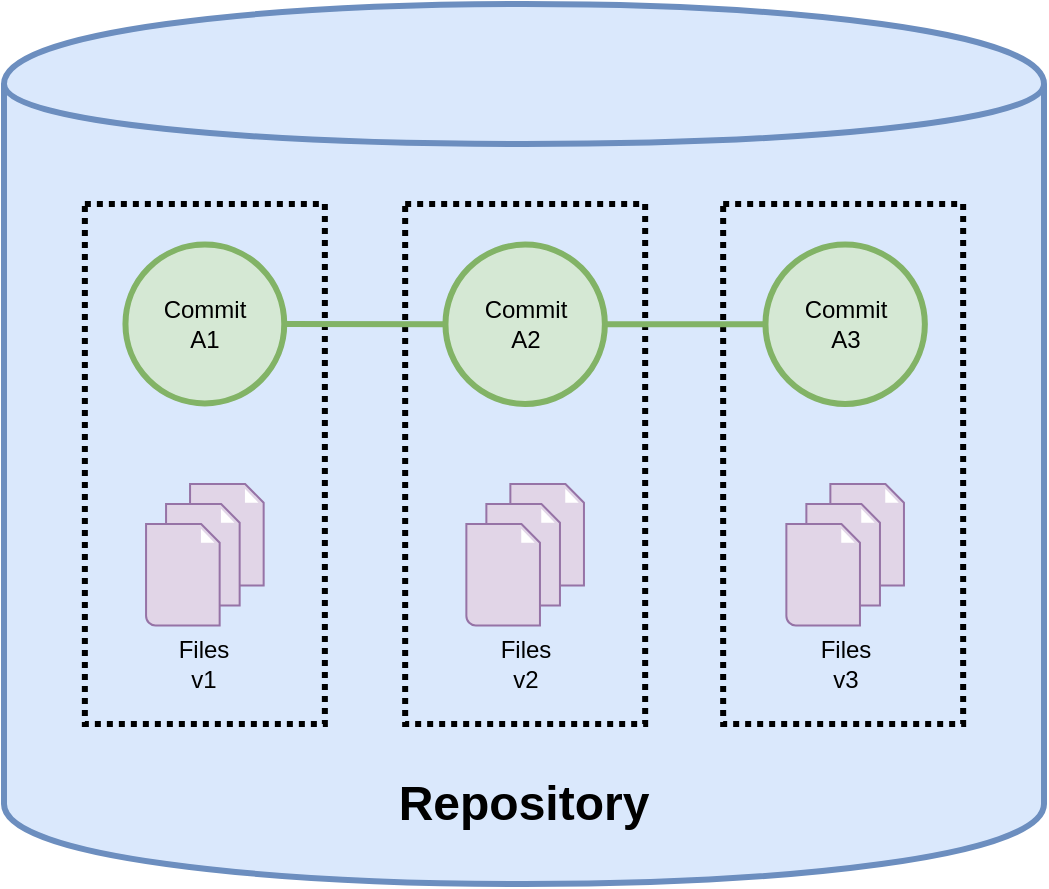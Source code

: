<mxfile version="13.5.1" type="device"><diagram id="1vah80A7K6ktCt1jhF-4" name="Page-1"><mxGraphModel dx="1106" dy="1003" grid="1" gridSize="10" guides="1" tooltips="1" connect="1" arrows="1" fold="1" page="1" pageScale="1" pageWidth="850" pageHeight="1100" background="#ffffff" math="0" shadow="0"><root><mxCell id="0"/><mxCell id="1" parent="0"/><mxCell id="10" value="&lt;h1&gt;&lt;br&gt;&lt;/h1&gt;" style="shape=cylinder;whiteSpace=wrap;html=1;boundedLbl=1;strokeWidth=3;align=left;fillColor=#dae8fc;strokeColor=#6c8ebf;" parent="1" vertex="1"><mxGeometry x="40" y="40" width="520" height="440" as="geometry"/></mxCell><mxCell id="GAF7Az4xLPFggu_e14xt-13" value="" style="rounded=0;whiteSpace=wrap;html=1;strokeWidth=3;dashed=1;dashPattern=1 1;fillColor=none;" parent="1" vertex="1"><mxGeometry x="399.58" y="140" width="120" height="260" as="geometry"/></mxCell><mxCell id="GAF7Az4xLPFggu_e14xt-12" value="" style="rounded=0;whiteSpace=wrap;html=1;strokeWidth=3;dashed=1;dashPattern=1 1;fillColor=none;" parent="1" vertex="1"><mxGeometry x="240.58" y="140" width="120" height="260" as="geometry"/></mxCell><mxCell id="GAF7Az4xLPFggu_e14xt-11" value="" style="rounded=0;whiteSpace=wrap;html=1;strokeWidth=3;dashed=1;dashPattern=1 1;fillColor=none;" parent="1" vertex="1"><mxGeometry x="80.43" y="140" width="120" height="260" as="geometry"/></mxCell><mxCell id="2" value="Commit&lt;br&gt;A1" style="ellipse;whiteSpace=wrap;html=1;aspect=fixed;strokeWidth=3;fillColor=#d5e8d4;strokeColor=#82b366;" parent="1" vertex="1"><mxGeometry x="100.73" y="160.3" width="79.4" height="79.4" as="geometry"/></mxCell><mxCell id="3" value="Commit&lt;br&gt;A2" style="ellipse;whiteSpace=wrap;html=1;aspect=fixed;strokeWidth=3;fillColor=#d5e8d4;strokeColor=#82b366;" parent="1" vertex="1"><mxGeometry x="260.73" y="160.3" width="79.7" height="79.7" as="geometry"/></mxCell><mxCell id="4" value="Commit&lt;br&gt;A3" style="ellipse;whiteSpace=wrap;html=1;aspect=fixed;strokeWidth=3;fillColor=#d5e8d4;strokeColor=#82b366;" parent="1" vertex="1"><mxGeometry x="420.73" y="160.3" width="79.7" height="79.7" as="geometry"/></mxCell><mxCell id="8" value="" style="endArrow=none;html=1;entryX=0;entryY=0.5;exitX=1;exitY=0.5;strokeWidth=3;endFill=0;fillColor=#d5e8d4;strokeColor=#82b366;" parent="1" source="3" target="4" edge="1"><mxGeometry width="50" height="50" relative="1" as="geometry"><mxPoint x="150.73" y="290" as="sourcePoint"/><mxPoint x="200.73" y="240" as="targetPoint"/></mxGeometry></mxCell><mxCell id="9" value="" style="endArrow=none;html=1;strokeWidth=3;entryX=0;entryY=0.5;exitX=1;exitY=0.5;fillColor=#d5e8d4;strokeColor=#82b366;" parent="1" source="2" target="3" edge="1"><mxGeometry width="50" height="50" relative="1" as="geometry"><mxPoint x="150.73" y="290" as="sourcePoint"/><mxPoint x="200.73" y="240" as="targetPoint"/></mxGeometry></mxCell><mxCell id="LzootIgWYRKK6utNdJAp-16" value="" style="shadow=0;dashed=0;html=1;strokeColor=#9673a6;fillColor=#e1d5e7;labelPosition=center;verticalLabelPosition=bottom;verticalAlign=top;align=center;outlineConnect=0;shape=mxgraph.veeam.2d.file;" parent="1" vertex="1"><mxGeometry x="133.03" y="280" width="36.8" height="50.8" as="geometry"/></mxCell><mxCell id="LzootIgWYRKK6utNdJAp-17" value="" style="shadow=0;dashed=0;html=1;strokeColor=#9673a6;fillColor=#e1d5e7;labelPosition=center;verticalLabelPosition=bottom;verticalAlign=top;align=center;outlineConnect=0;shape=mxgraph.veeam.2d.file;" parent="1" vertex="1"><mxGeometry x="121.03" y="290" width="36.8" height="50.8" as="geometry"/></mxCell><mxCell id="LzootIgWYRKK6utNdJAp-18" value="" style="shadow=0;dashed=0;html=1;strokeColor=#9673a6;fillColor=#e1d5e7;labelPosition=center;verticalLabelPosition=bottom;verticalAlign=top;align=center;outlineConnect=0;shape=mxgraph.veeam.2d.file;" parent="1" vertex="1"><mxGeometry x="111.03" y="300" width="36.8" height="50.8" as="geometry"/></mxCell><mxCell id="LzootIgWYRKK6utNdJAp-19" value="" style="shadow=0;dashed=0;html=1;strokeColor=#9673a6;fillColor=#e1d5e7;labelPosition=center;verticalLabelPosition=bottom;verticalAlign=top;align=center;outlineConnect=0;shape=mxgraph.veeam.2d.file;" parent="1" vertex="1"><mxGeometry x="293.18" y="280" width="36.8" height="50.8" as="geometry"/></mxCell><mxCell id="LzootIgWYRKK6utNdJAp-20" value="" style="shadow=0;dashed=0;html=1;strokeColor=#9673a6;fillColor=#e1d5e7;labelPosition=center;verticalLabelPosition=bottom;verticalAlign=top;align=center;outlineConnect=0;shape=mxgraph.veeam.2d.file;" parent="1" vertex="1"><mxGeometry x="281.18" y="290" width="36.8" height="50.8" as="geometry"/></mxCell><mxCell id="LzootIgWYRKK6utNdJAp-21" value="" style="shadow=0;dashed=0;html=1;strokeColor=#9673a6;fillColor=#e1d5e7;labelPosition=center;verticalLabelPosition=bottom;verticalAlign=top;align=center;outlineConnect=0;shape=mxgraph.veeam.2d.file;" parent="1" vertex="1"><mxGeometry x="271.18" y="300" width="36.8" height="50.8" as="geometry"/></mxCell><mxCell id="LzootIgWYRKK6utNdJAp-22" value="" style="shadow=0;dashed=0;html=1;strokeColor=#9673a6;fillColor=#e1d5e7;labelPosition=center;verticalLabelPosition=bottom;verticalAlign=top;align=center;outlineConnect=0;shape=mxgraph.veeam.2d.file;" parent="1" vertex="1"><mxGeometry x="453.18" y="280" width="36.8" height="50.8" as="geometry"/></mxCell><mxCell id="LzootIgWYRKK6utNdJAp-23" value="" style="shadow=0;dashed=0;html=1;strokeColor=#9673a6;fillColor=#e1d5e7;labelPosition=center;verticalLabelPosition=bottom;verticalAlign=top;align=center;outlineConnect=0;shape=mxgraph.veeam.2d.file;" parent="1" vertex="1"><mxGeometry x="441.18" y="290" width="36.8" height="50.8" as="geometry"/></mxCell><mxCell id="LzootIgWYRKK6utNdJAp-24" value="" style="shadow=0;dashed=0;html=1;strokeColor=#9673a6;fillColor=#e1d5e7;labelPosition=center;verticalLabelPosition=bottom;verticalAlign=top;align=center;outlineConnect=0;shape=mxgraph.veeam.2d.file;" parent="1" vertex="1"><mxGeometry x="431.18" y="300" width="36.8" height="50.8" as="geometry"/></mxCell><mxCell id="LzootIgWYRKK6utNdJAp-26" value="Files&lt;br&gt;v1" style="text;html=1;strokeColor=none;fillColor=none;align=center;verticalAlign=middle;whiteSpace=wrap;rounded=0;" parent="1" vertex="1"><mxGeometry x="120.43" y="360" width="40" height="20" as="geometry"/></mxCell><mxCell id="LzootIgWYRKK6utNdJAp-27" value="Files&lt;br&gt;v2" style="text;html=1;strokeColor=none;fillColor=none;align=center;verticalAlign=middle;whiteSpace=wrap;rounded=0;" parent="1" vertex="1"><mxGeometry x="280.58" y="360" width="40" height="20" as="geometry"/></mxCell><mxCell id="LzootIgWYRKK6utNdJAp-28" value="Files&lt;br&gt;v3" style="text;html=1;strokeColor=none;fillColor=none;align=center;verticalAlign=middle;whiteSpace=wrap;rounded=0;" parent="1" vertex="1"><mxGeometry x="440.58" y="360" width="40" height="20" as="geometry"/></mxCell><mxCell id="GAF7Az4xLPFggu_e14xt-14" value="&lt;h1&gt;Repository&lt;/h1&gt;" style="text;html=1;strokeColor=none;fillColor=none;spacing=5;spacingTop=-20;whiteSpace=wrap;overflow=hidden;rounded=0;dashed=1;dashPattern=1 1;align=center;" parent="1" vertex="1"><mxGeometry x="229.58" y="420" width="140" height="40" as="geometry"/></mxCell></root></mxGraphModel></diagram></mxfile>